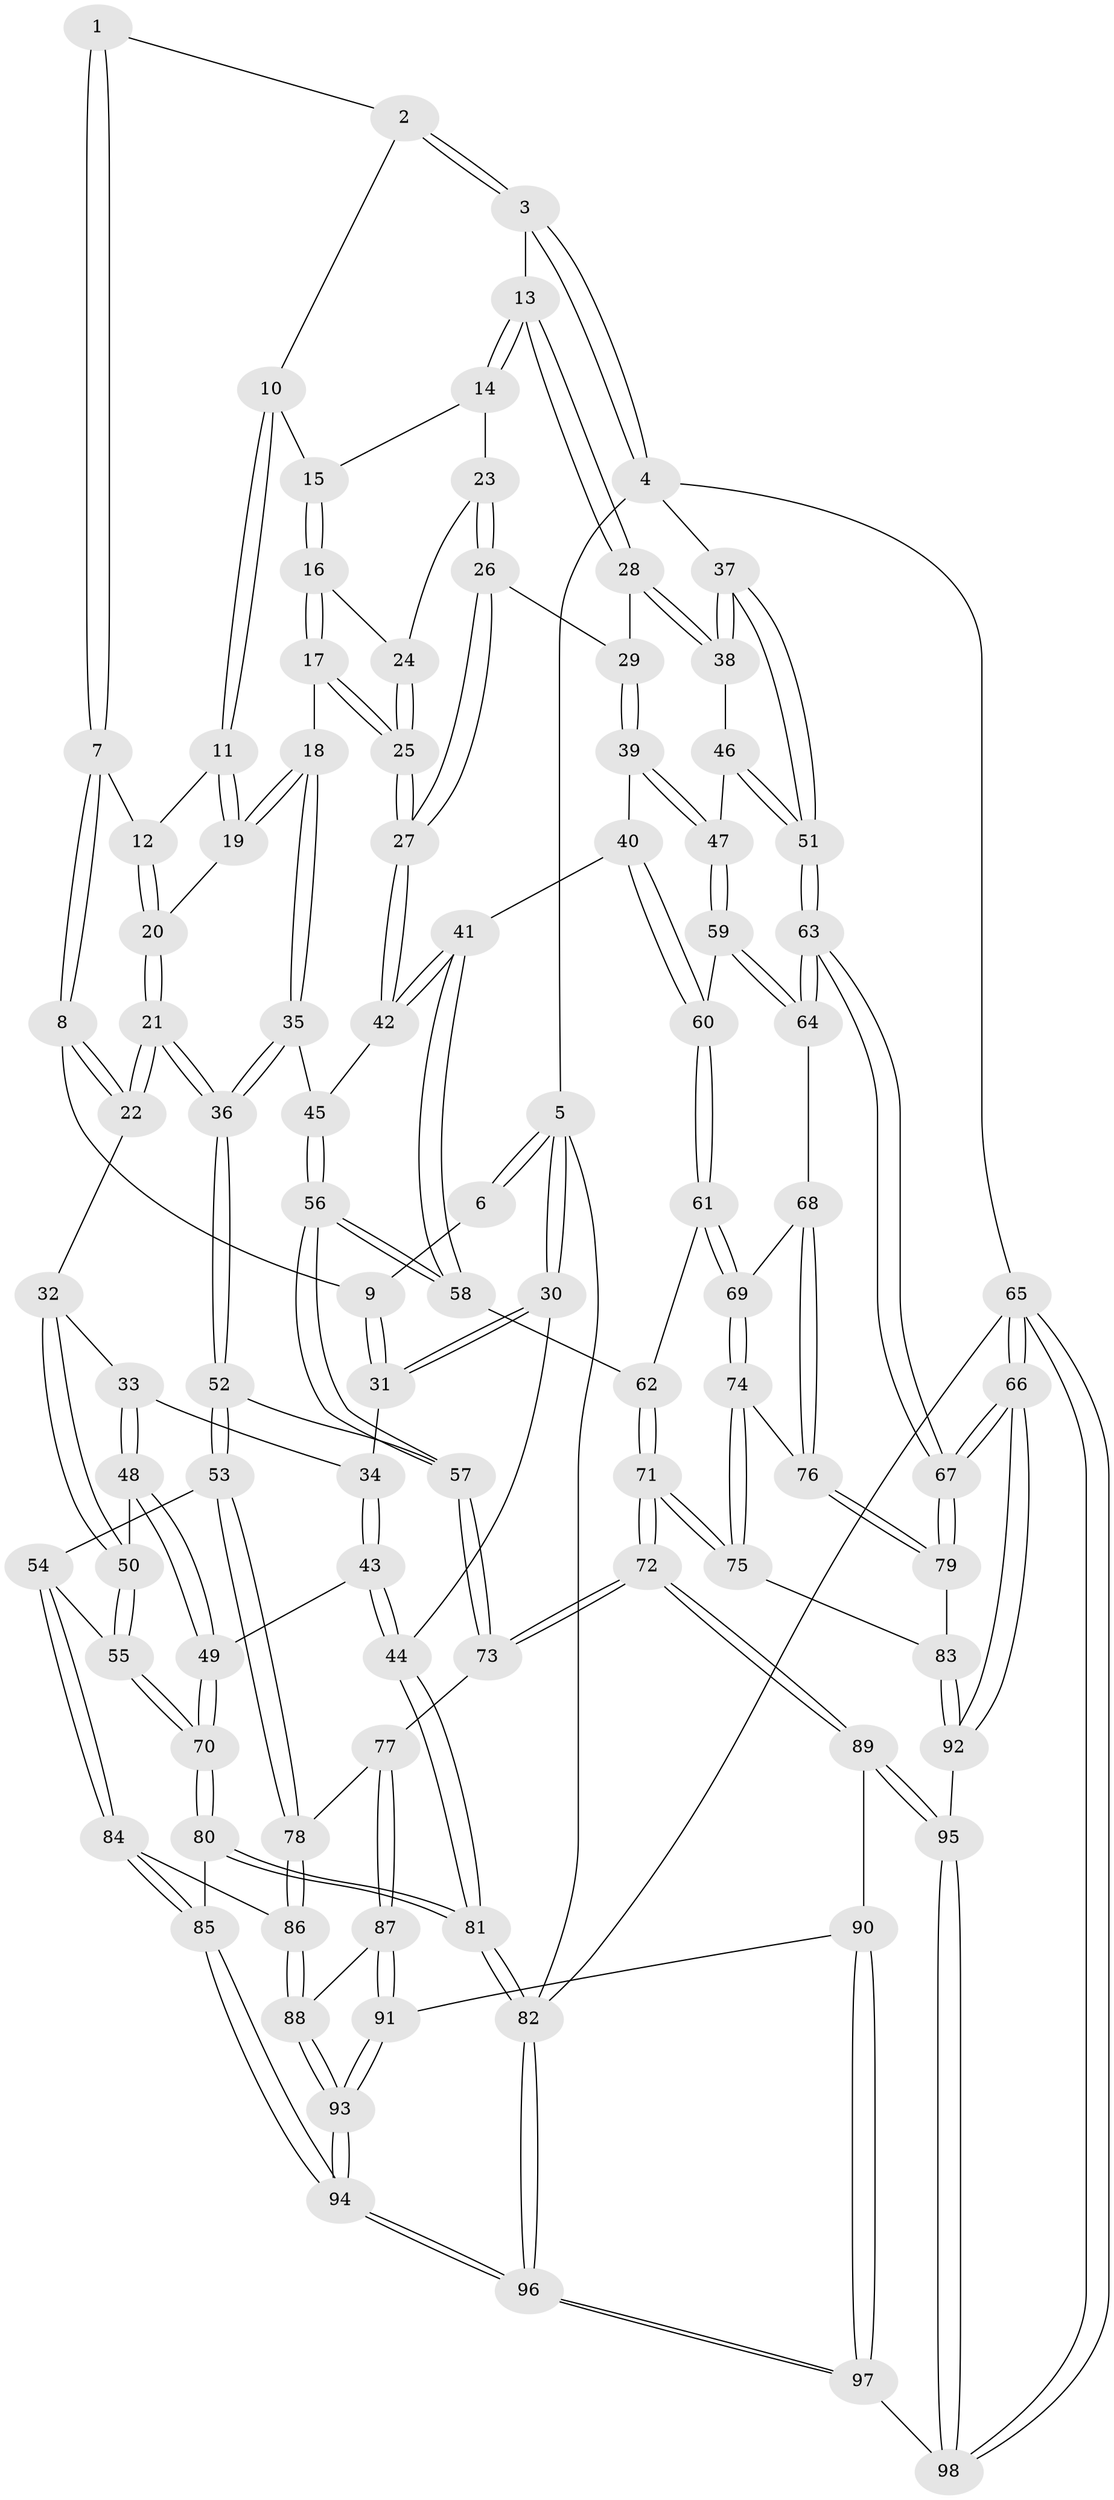 // coarse degree distribution, {3: 0.2857142857142857, 4: 0.673469387755102, 5: 0.04081632653061224}
// Generated by graph-tools (version 1.1) at 2025/38/03/04/25 23:38:22]
// undirected, 98 vertices, 242 edges
graph export_dot {
  node [color=gray90,style=filled];
  1 [pos="+0.2964506812289863+0"];
  2 [pos="+0.6139416811777164+0"];
  3 [pos="+1+0"];
  4 [pos="+1+0"];
  5 [pos="+0+0"];
  6 [pos="+0.1929077239386363+0"];
  7 [pos="+0.3214644635412176+0.14676479320175273"];
  8 [pos="+0.3012477942571431+0.1670279177877156"];
  9 [pos="+0.14979024483141523+0.15769312513755968"];
  10 [pos="+0.6070255995693478+0"];
  11 [pos="+0.5339388751655793+0.06419917523072448"];
  12 [pos="+0.3556705805790442+0.14619986905479182"];
  13 [pos="+0.8778106696253545+0.17390343202367844"];
  14 [pos="+0.8154268401961822+0.17704422850940787"];
  15 [pos="+0.6591916695094816+0.04184374213277587"];
  16 [pos="+0.6734336467954112+0.1978145551953911"];
  17 [pos="+0.6432215716725442+0.22889987747285748"];
  18 [pos="+0.5545659425414782+0.2635239022310593"];
  19 [pos="+0.5255596241614893+0.19935100248579357"];
  20 [pos="+0.43626453653348995+0.21443086493944313"];
  21 [pos="+0.38511454615643065+0.34095157868219816"];
  22 [pos="+0.3195318730541024+0.2882077560328868"];
  23 [pos="+0.765706558816388+0.21859243887422183"];
  24 [pos="+0.715521132124556+0.21751726822511702"];
  25 [pos="+0.7030639196353129+0.3227082289320402"];
  26 [pos="+0.768800811370975+0.2766581522275347"];
  27 [pos="+0.7056122935472461+0.3324936503400045"];
  28 [pos="+0.9009210803832246+0.2704708565531226"];
  29 [pos="+0.7700034975067949+0.27729369128945985"];
  30 [pos="+0+0.06281986426269041"];
  31 [pos="+0.12041754793712589+0.18068725522732348"];
  32 [pos="+0.2599467881930146+0.3114045606488296"];
  33 [pos="+0.13474860167939423+0.2710591114333649"];
  34 [pos="+0.12417139730031938+0.23665438220276347"];
  35 [pos="+0.547680485517789+0.30491146399597135"];
  36 [pos="+0.4038834996665343+0.3683578721076874"];
  37 [pos="+1+0.14656201745167594"];
  38 [pos="+0.9025464999579335+0.2743747706355266"];
  39 [pos="+0.8166637352150651+0.33315855296826175"];
  40 [pos="+0.7360559786941364+0.3620558061004673"];
  41 [pos="+0.7063302845173691+0.34872709931533935"];
  42 [pos="+0.7030046516331712+0.34270831319214456"];
  43 [pos="+0+0.41761068589100125"];
  44 [pos="+0+0.4175536572071824"];
  45 [pos="+0.5737109700438595+0.3316369330751676"];
  46 [pos="+0.9031483785696486+0.2849931630667072"];
  47 [pos="+0.8851531684274687+0.3431694287705516"];
  48 [pos="+0.1167101553526153+0.3584708393938493"];
  49 [pos="+0+0.43751751895884905"];
  50 [pos="+0.2019490148871874+0.4395958369648847"];
  51 [pos="+1+0.3962711068401995"];
  52 [pos="+0.38921384036652307+0.4804144233946165"];
  53 [pos="+0.2851032692447496+0.5560693678236459"];
  54 [pos="+0.2838247524789059+0.5561608680436074"];
  55 [pos="+0.24668552913220804+0.5537346434524104"];
  56 [pos="+0.598669398087572+0.5050863833601235"];
  57 [pos="+0.5548880027511378+0.5354502528627588"];
  58 [pos="+0.6520155145911585+0.49971638272124513"];
  59 [pos="+0.8928137658526684+0.3931027495621173"];
  60 [pos="+0.8010586436888426+0.4477541079664095"];
  61 [pos="+0.7737274341864107+0.504000676336921"];
  62 [pos="+0.6890151620953077+0.5126545427367598"];
  63 [pos="+1+0.5704403578679357"];
  64 [pos="+1+0.502166581960522"];
  65 [pos="+1+1"];
  66 [pos="+1+1"];
  67 [pos="+1+0.5718055681205838"];
  68 [pos="+0.8503597920732388+0.5473146349007615"];
  69 [pos="+0.803344029311483+0.5377822146017491"];
  70 [pos="+0.16453527243862662+0.5960499547505882"];
  71 [pos="+0.7287303869630826+0.7288710168712649"];
  72 [pos="+0.6649527486381778+0.7741139532414484"];
  73 [pos="+0.5577251128755227+0.5872788859498871"];
  74 [pos="+0.7876923103729295+0.6427336397459404"];
  75 [pos="+0.73047787686469+0.7283199684557851"];
  76 [pos="+0.8758315899172598+0.6303269433386585"];
  77 [pos="+0.4243100344044905+0.7169395958530254"];
  78 [pos="+0.40016826598313693+0.7061577080708313"];
  79 [pos="+0.9510269281181198+0.6755707740107719"];
  80 [pos="+0.11579234309373851+0.6852177711258348"];
  81 [pos="+0+0.6971261137884158"];
  82 [pos="+0+1"];
  83 [pos="+0.8717866148102312+0.7520149602677272"];
  84 [pos="+0.27771428802643106+0.7441608220293175"];
  85 [pos="+0.1325903623661008+0.7744682389956462"];
  86 [pos="+0.31044275918426545+0.797635642063505"];
  87 [pos="+0.48300637249591694+0.7938471726775045"];
  88 [pos="+0.30311240942121714+0.8175538179039304"];
  89 [pos="+0.6450945782930859+0.8164076772651895"];
  90 [pos="+0.5035081506282578+0.8092600513735817"];
  91 [pos="+0.49071051750295264+0.8031911887941936"];
  92 [pos="+0.9179582982379968+0.8759494792699648"];
  93 [pos="+0.2492048711350655+0.9408000945221985"];
  94 [pos="+0.15306169502471034+1"];
  95 [pos="+0.6937318547336024+0.96712982347466"];
  96 [pos="+0.10222410740368015+1"];
  97 [pos="+0.379030704784966+1"];
  98 [pos="+0.6719520401402345+1"];
  1 -- 2;
  1 -- 7;
  1 -- 7;
  2 -- 3;
  2 -- 3;
  2 -- 10;
  3 -- 4;
  3 -- 4;
  3 -- 13;
  4 -- 5;
  4 -- 37;
  4 -- 65;
  5 -- 6;
  5 -- 6;
  5 -- 30;
  5 -- 30;
  5 -- 82;
  6 -- 9;
  7 -- 8;
  7 -- 8;
  7 -- 12;
  8 -- 9;
  8 -- 22;
  8 -- 22;
  9 -- 31;
  9 -- 31;
  10 -- 11;
  10 -- 11;
  10 -- 15;
  11 -- 12;
  11 -- 19;
  11 -- 19;
  12 -- 20;
  12 -- 20;
  13 -- 14;
  13 -- 14;
  13 -- 28;
  13 -- 28;
  14 -- 15;
  14 -- 23;
  15 -- 16;
  15 -- 16;
  16 -- 17;
  16 -- 17;
  16 -- 24;
  17 -- 18;
  17 -- 25;
  17 -- 25;
  18 -- 19;
  18 -- 19;
  18 -- 35;
  18 -- 35;
  19 -- 20;
  20 -- 21;
  20 -- 21;
  21 -- 22;
  21 -- 22;
  21 -- 36;
  21 -- 36;
  22 -- 32;
  23 -- 24;
  23 -- 26;
  23 -- 26;
  24 -- 25;
  24 -- 25;
  25 -- 27;
  25 -- 27;
  26 -- 27;
  26 -- 27;
  26 -- 29;
  27 -- 42;
  27 -- 42;
  28 -- 29;
  28 -- 38;
  28 -- 38;
  29 -- 39;
  29 -- 39;
  30 -- 31;
  30 -- 31;
  30 -- 44;
  31 -- 34;
  32 -- 33;
  32 -- 50;
  32 -- 50;
  33 -- 34;
  33 -- 48;
  33 -- 48;
  34 -- 43;
  34 -- 43;
  35 -- 36;
  35 -- 36;
  35 -- 45;
  36 -- 52;
  36 -- 52;
  37 -- 38;
  37 -- 38;
  37 -- 51;
  37 -- 51;
  38 -- 46;
  39 -- 40;
  39 -- 47;
  39 -- 47;
  40 -- 41;
  40 -- 60;
  40 -- 60;
  41 -- 42;
  41 -- 42;
  41 -- 58;
  41 -- 58;
  42 -- 45;
  43 -- 44;
  43 -- 44;
  43 -- 49;
  44 -- 81;
  44 -- 81;
  45 -- 56;
  45 -- 56;
  46 -- 47;
  46 -- 51;
  46 -- 51;
  47 -- 59;
  47 -- 59;
  48 -- 49;
  48 -- 49;
  48 -- 50;
  49 -- 70;
  49 -- 70;
  50 -- 55;
  50 -- 55;
  51 -- 63;
  51 -- 63;
  52 -- 53;
  52 -- 53;
  52 -- 57;
  53 -- 54;
  53 -- 78;
  53 -- 78;
  54 -- 55;
  54 -- 84;
  54 -- 84;
  55 -- 70;
  55 -- 70;
  56 -- 57;
  56 -- 57;
  56 -- 58;
  56 -- 58;
  57 -- 73;
  57 -- 73;
  58 -- 62;
  59 -- 60;
  59 -- 64;
  59 -- 64;
  60 -- 61;
  60 -- 61;
  61 -- 62;
  61 -- 69;
  61 -- 69;
  62 -- 71;
  62 -- 71;
  63 -- 64;
  63 -- 64;
  63 -- 67;
  63 -- 67;
  64 -- 68;
  65 -- 66;
  65 -- 66;
  65 -- 98;
  65 -- 98;
  65 -- 82;
  66 -- 67;
  66 -- 67;
  66 -- 92;
  66 -- 92;
  67 -- 79;
  67 -- 79;
  68 -- 69;
  68 -- 76;
  68 -- 76;
  69 -- 74;
  69 -- 74;
  70 -- 80;
  70 -- 80;
  71 -- 72;
  71 -- 72;
  71 -- 75;
  71 -- 75;
  72 -- 73;
  72 -- 73;
  72 -- 89;
  72 -- 89;
  73 -- 77;
  74 -- 75;
  74 -- 75;
  74 -- 76;
  75 -- 83;
  76 -- 79;
  76 -- 79;
  77 -- 78;
  77 -- 87;
  77 -- 87;
  78 -- 86;
  78 -- 86;
  79 -- 83;
  80 -- 81;
  80 -- 81;
  80 -- 85;
  81 -- 82;
  81 -- 82;
  82 -- 96;
  82 -- 96;
  83 -- 92;
  83 -- 92;
  84 -- 85;
  84 -- 85;
  84 -- 86;
  85 -- 94;
  85 -- 94;
  86 -- 88;
  86 -- 88;
  87 -- 88;
  87 -- 91;
  87 -- 91;
  88 -- 93;
  88 -- 93;
  89 -- 90;
  89 -- 95;
  89 -- 95;
  90 -- 91;
  90 -- 97;
  90 -- 97;
  91 -- 93;
  91 -- 93;
  92 -- 95;
  93 -- 94;
  93 -- 94;
  94 -- 96;
  94 -- 96;
  95 -- 98;
  95 -- 98;
  96 -- 97;
  96 -- 97;
  97 -- 98;
}
